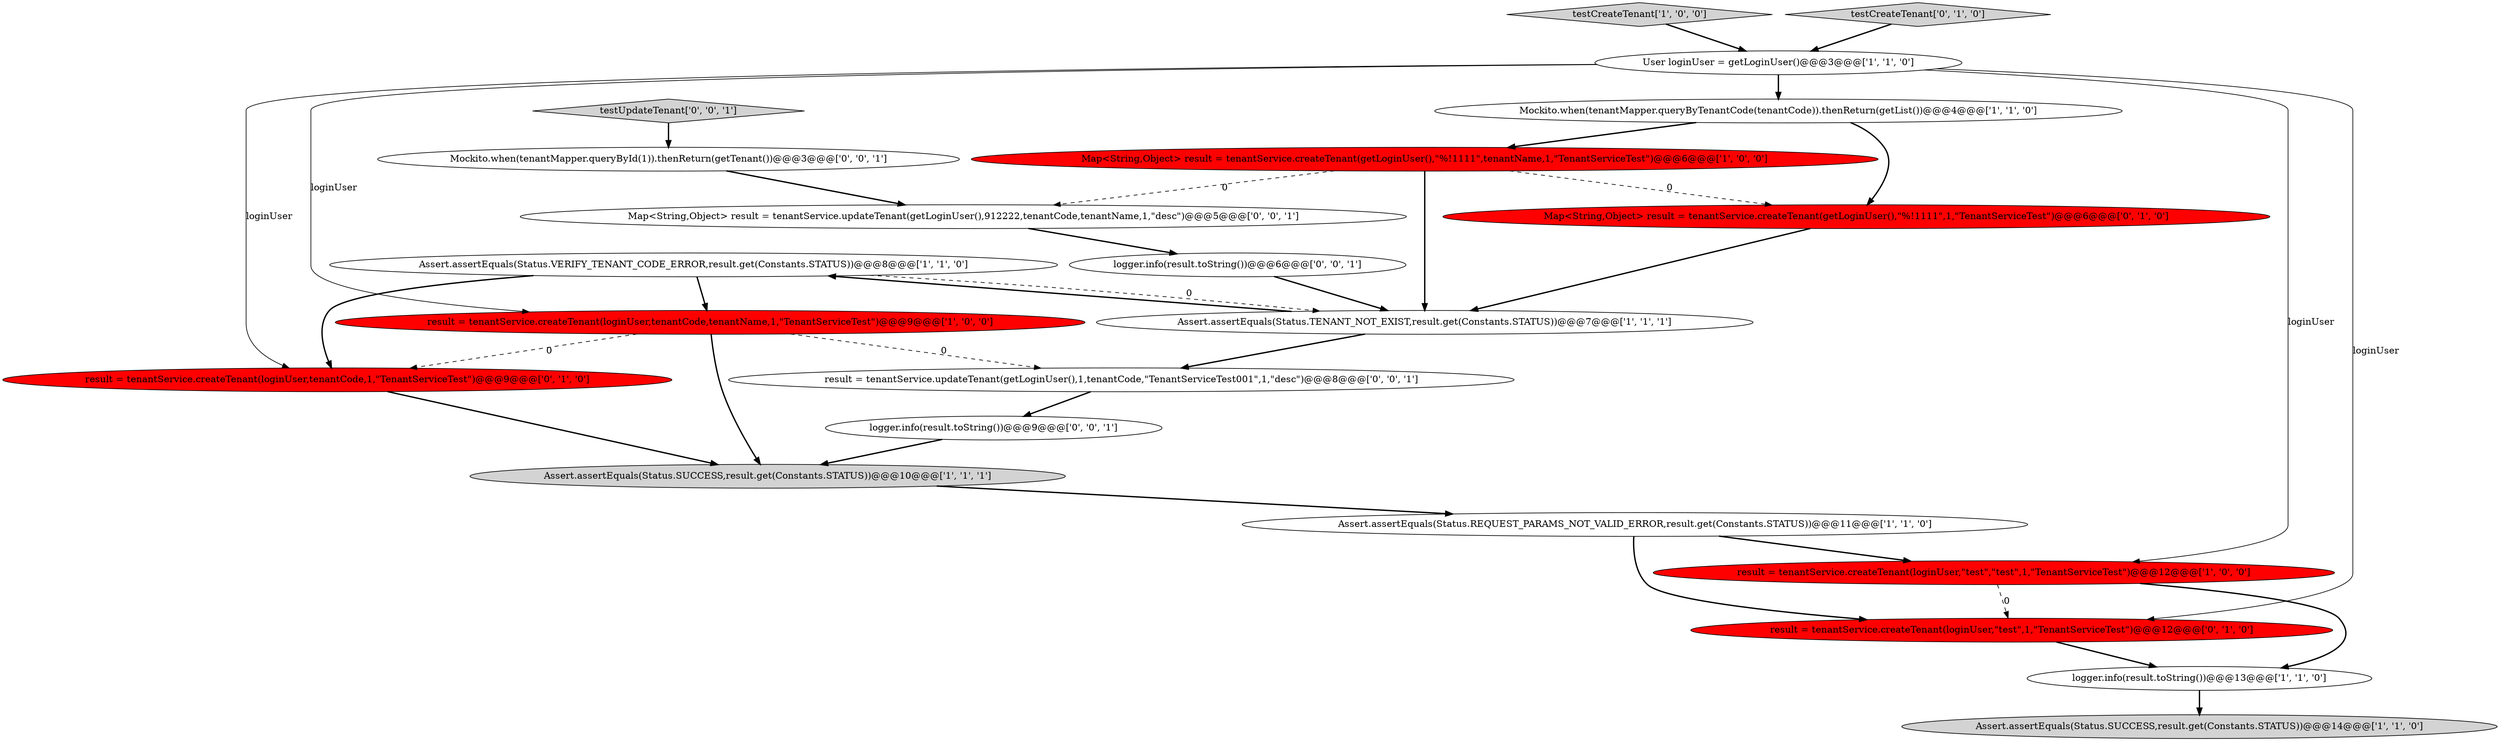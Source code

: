 digraph {
6 [style = filled, label = "Assert.assertEquals(Status.VERIFY_TENANT_CODE_ERROR,result.get(Constants.STATUS))@@@8@@@['1', '1', '0']", fillcolor = white, shape = ellipse image = "AAA0AAABBB1BBB"];
7 [style = filled, label = "Mockito.when(tenantMapper.queryByTenantCode(tenantCode)).thenReturn(getList())@@@4@@@['1', '1', '0']", fillcolor = white, shape = ellipse image = "AAA0AAABBB1BBB"];
8 [style = filled, label = "result = tenantService.createTenant(loginUser,\"test\",\"test\",1,\"TenantServiceTest\")@@@12@@@['1', '0', '0']", fillcolor = red, shape = ellipse image = "AAA1AAABBB1BBB"];
13 [style = filled, label = "result = tenantService.createTenant(loginUser,tenantCode,1,\"TenantServiceTest\")@@@9@@@['0', '1', '0']", fillcolor = red, shape = ellipse image = "AAA1AAABBB2BBB"];
17 [style = filled, label = "result = tenantService.updateTenant(getLoginUser(),1,tenantCode,\"TenantServiceTest001\",1,\"desc\")@@@8@@@['0', '0', '1']", fillcolor = white, shape = ellipse image = "AAA0AAABBB3BBB"];
16 [style = filled, label = "testUpdateTenant['0', '0', '1']", fillcolor = lightgray, shape = diamond image = "AAA0AAABBB3BBB"];
14 [style = filled, label = "result = tenantService.createTenant(loginUser,\"test\",1,\"TenantServiceTest\")@@@12@@@['0', '1', '0']", fillcolor = red, shape = ellipse image = "AAA1AAABBB2BBB"];
2 [style = filled, label = "Assert.assertEquals(Status.REQUEST_PARAMS_NOT_VALID_ERROR,result.get(Constants.STATUS))@@@11@@@['1', '1', '0']", fillcolor = white, shape = ellipse image = "AAA0AAABBB1BBB"];
20 [style = filled, label = "logger.info(result.toString())@@@6@@@['0', '0', '1']", fillcolor = white, shape = ellipse image = "AAA0AAABBB3BBB"];
4 [style = filled, label = "Assert.assertEquals(Status.TENANT_NOT_EXIST,result.get(Constants.STATUS))@@@7@@@['1', '1', '1']", fillcolor = white, shape = ellipse image = "AAA0AAABBB1BBB"];
15 [style = filled, label = "Map<String,Object> result = tenantService.createTenant(getLoginUser(),\"%!1111\",1,\"TenantServiceTest\")@@@6@@@['0', '1', '0']", fillcolor = red, shape = ellipse image = "AAA1AAABBB2BBB"];
11 [style = filled, label = "testCreateTenant['1', '0', '0']", fillcolor = lightgray, shape = diamond image = "AAA0AAABBB1BBB"];
19 [style = filled, label = "logger.info(result.toString())@@@9@@@['0', '0', '1']", fillcolor = white, shape = ellipse image = "AAA0AAABBB3BBB"];
3 [style = filled, label = "logger.info(result.toString())@@@13@@@['1', '1', '0']", fillcolor = white, shape = ellipse image = "AAA0AAABBB1BBB"];
5 [style = filled, label = "result = tenantService.createTenant(loginUser,tenantCode,tenantName,1,\"TenantServiceTest\")@@@9@@@['1', '0', '0']", fillcolor = red, shape = ellipse image = "AAA1AAABBB1BBB"];
12 [style = filled, label = "testCreateTenant['0', '1', '0']", fillcolor = lightgray, shape = diamond image = "AAA0AAABBB2BBB"];
18 [style = filled, label = "Map<String,Object> result = tenantService.updateTenant(getLoginUser(),912222,tenantCode,tenantName,1,\"desc\")@@@5@@@['0', '0', '1']", fillcolor = white, shape = ellipse image = "AAA0AAABBB3BBB"];
10 [style = filled, label = "Assert.assertEquals(Status.SUCCESS,result.get(Constants.STATUS))@@@14@@@['1', '1', '0']", fillcolor = lightgray, shape = ellipse image = "AAA0AAABBB1BBB"];
1 [style = filled, label = "User loginUser = getLoginUser()@@@3@@@['1', '1', '0']", fillcolor = white, shape = ellipse image = "AAA0AAABBB1BBB"];
0 [style = filled, label = "Map<String,Object> result = tenantService.createTenant(getLoginUser(),\"%!1111\",tenantName,1,\"TenantServiceTest\")@@@6@@@['1', '0', '0']", fillcolor = red, shape = ellipse image = "AAA1AAABBB1BBB"];
9 [style = filled, label = "Assert.assertEquals(Status.SUCCESS,result.get(Constants.STATUS))@@@10@@@['1', '1', '1']", fillcolor = lightgray, shape = ellipse image = "AAA0AAABBB1BBB"];
21 [style = filled, label = "Mockito.when(tenantMapper.queryById(1)).thenReturn(getTenant())@@@3@@@['0', '0', '1']", fillcolor = white, shape = ellipse image = "AAA0AAABBB3BBB"];
5->13 [style = dashed, label="0"];
14->3 [style = bold, label=""];
4->17 [style = bold, label=""];
5->9 [style = bold, label=""];
1->5 [style = solid, label="loginUser"];
4->6 [style = bold, label=""];
9->2 [style = bold, label=""];
11->1 [style = bold, label=""];
8->3 [style = bold, label=""];
0->15 [style = dashed, label="0"];
7->0 [style = bold, label=""];
1->14 [style = solid, label="loginUser"];
8->14 [style = dashed, label="0"];
12->1 [style = bold, label=""];
1->7 [style = bold, label=""];
17->19 [style = bold, label=""];
21->18 [style = bold, label=""];
1->13 [style = solid, label="loginUser"];
6->4 [style = dashed, label="0"];
20->4 [style = bold, label=""];
3->10 [style = bold, label=""];
6->5 [style = bold, label=""];
18->20 [style = bold, label=""];
5->17 [style = dashed, label="0"];
19->9 [style = bold, label=""];
0->4 [style = bold, label=""];
16->21 [style = bold, label=""];
6->13 [style = bold, label=""];
1->8 [style = solid, label="loginUser"];
2->14 [style = bold, label=""];
15->4 [style = bold, label=""];
0->18 [style = dashed, label="0"];
7->15 [style = bold, label=""];
13->9 [style = bold, label=""];
2->8 [style = bold, label=""];
}
